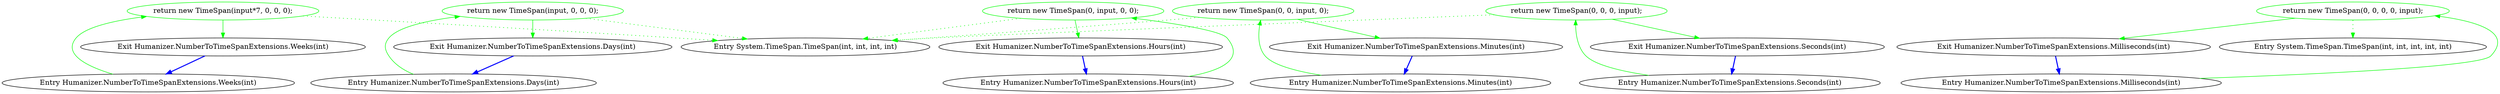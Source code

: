 digraph  {
d1 [label="return new TimeSpan(input*7, 0, 0, 0);", span="7-7", cluster="Humanizer.NumberToTimeSpanExtensions.Weeks(int)", color=green, community=0];
d0 [label="Entry Humanizer.NumberToTimeSpanExtensions.Weeks(int)", span="5-5", cluster="Humanizer.NumberToTimeSpanExtensions.Weeks(int)"];
d2 [label="Exit Humanizer.NumberToTimeSpanExtensions.Weeks(int)", span="5-5", cluster="Humanizer.NumberToTimeSpanExtensions.Weeks(int)"];
d3 [label="Entry System.TimeSpan.TimeSpan(int, int, int, int)", span="0-0", cluster="System.TimeSpan.TimeSpan(int, int, int, int)"];
d5 [label="return new TimeSpan(input, 0, 0, 0);", span="17-17", cluster="Humanizer.NumberToTimeSpanExtensions.Days(int)", color=green, community=0];
d4 [label="Entry Humanizer.NumberToTimeSpanExtensions.Days(int)", span="15-15", cluster="Humanizer.NumberToTimeSpanExtensions.Days(int)"];
d6 [label="Exit Humanizer.NumberToTimeSpanExtensions.Days(int)", span="15-15", cluster="Humanizer.NumberToTimeSpanExtensions.Days(int)"];
d8 [label="return new TimeSpan(0, input, 0, 0);", span="27-27", cluster="Humanizer.NumberToTimeSpanExtensions.Hours(int)", color=green, community=0];
d7 [label="Entry Humanizer.NumberToTimeSpanExtensions.Hours(int)", span="25-25", cluster="Humanizer.NumberToTimeSpanExtensions.Hours(int)"];
d9 [label="Exit Humanizer.NumberToTimeSpanExtensions.Hours(int)", span="25-25", cluster="Humanizer.NumberToTimeSpanExtensions.Hours(int)"];
d11 [label="return new TimeSpan(0, 0, input, 0);", span="37-37", cluster="Humanizer.NumberToTimeSpanExtensions.Minutes(int)", color=green, community=0];
d10 [label="Entry Humanizer.NumberToTimeSpanExtensions.Minutes(int)", span="35-35", cluster="Humanizer.NumberToTimeSpanExtensions.Minutes(int)"];
d12 [label="Exit Humanizer.NumberToTimeSpanExtensions.Minutes(int)", span="35-35", cluster="Humanizer.NumberToTimeSpanExtensions.Minutes(int)"];
d14 [label="return new TimeSpan(0, 0, 0, input);", span="47-47", cluster="Humanizer.NumberToTimeSpanExtensions.Seconds(int)", color=green, community=0];
d13 [label="Entry Humanizer.NumberToTimeSpanExtensions.Seconds(int)", span="45-45", cluster="Humanizer.NumberToTimeSpanExtensions.Seconds(int)"];
d15 [label="Exit Humanizer.NumberToTimeSpanExtensions.Seconds(int)", span="45-45", cluster="Humanizer.NumberToTimeSpanExtensions.Seconds(int)"];
d17 [label="return new TimeSpan(0, 0, 0, 0, input);", span="57-57", cluster="Humanizer.NumberToTimeSpanExtensions.Milliseconds(int)", color=green, community=0];
d16 [label="Entry Humanizer.NumberToTimeSpanExtensions.Milliseconds(int)", span="55-55", cluster="Humanizer.NumberToTimeSpanExtensions.Milliseconds(int)"];
d18 [label="Exit Humanizer.NumberToTimeSpanExtensions.Milliseconds(int)", span="55-55", cluster="Humanizer.NumberToTimeSpanExtensions.Milliseconds(int)"];
d19 [label="Entry System.TimeSpan.TimeSpan(int, int, int, int, int)", span="0-0", cluster="System.TimeSpan.TimeSpan(int, int, int, int, int)"];
d1 -> d2  [key=0, style=solid, color=green];
d1 -> d3  [key=2, style=dotted, color=green];
d0 -> d1  [key=0, style=solid, color=green];
d2 -> d0  [key=0, style=bold, color=blue];
d5 -> d6  [key=0, style=solid, color=green];
d5 -> d3  [key=2, style=dotted, color=green];
d4 -> d5  [key=0, style=solid, color=green];
d6 -> d4  [key=0, style=bold, color=blue];
d8 -> d9  [key=0, style=solid, color=green];
d8 -> d3  [key=2, style=dotted, color=green];
d7 -> d8  [key=0, style=solid, color=green];
d9 -> d7  [key=0, style=bold, color=blue];
d11 -> d12  [key=0, style=solid, color=green];
d11 -> d3  [key=2, style=dotted, color=green];
d10 -> d11  [key=0, style=solid, color=green];
d12 -> d10  [key=0, style=bold, color=blue];
d14 -> d15  [key=0, style=solid, color=green];
d14 -> d3  [key=2, style=dotted, color=green];
d13 -> d14  [key=0, style=solid, color=green];
d15 -> d13  [key=0, style=bold, color=blue];
d17 -> d18  [key=0, style=solid, color=green];
d17 -> d19  [key=2, style=dotted, color=green];
d16 -> d17  [key=0, style=solid, color=green];
d18 -> d16  [key=0, style=bold, color=blue];
}
